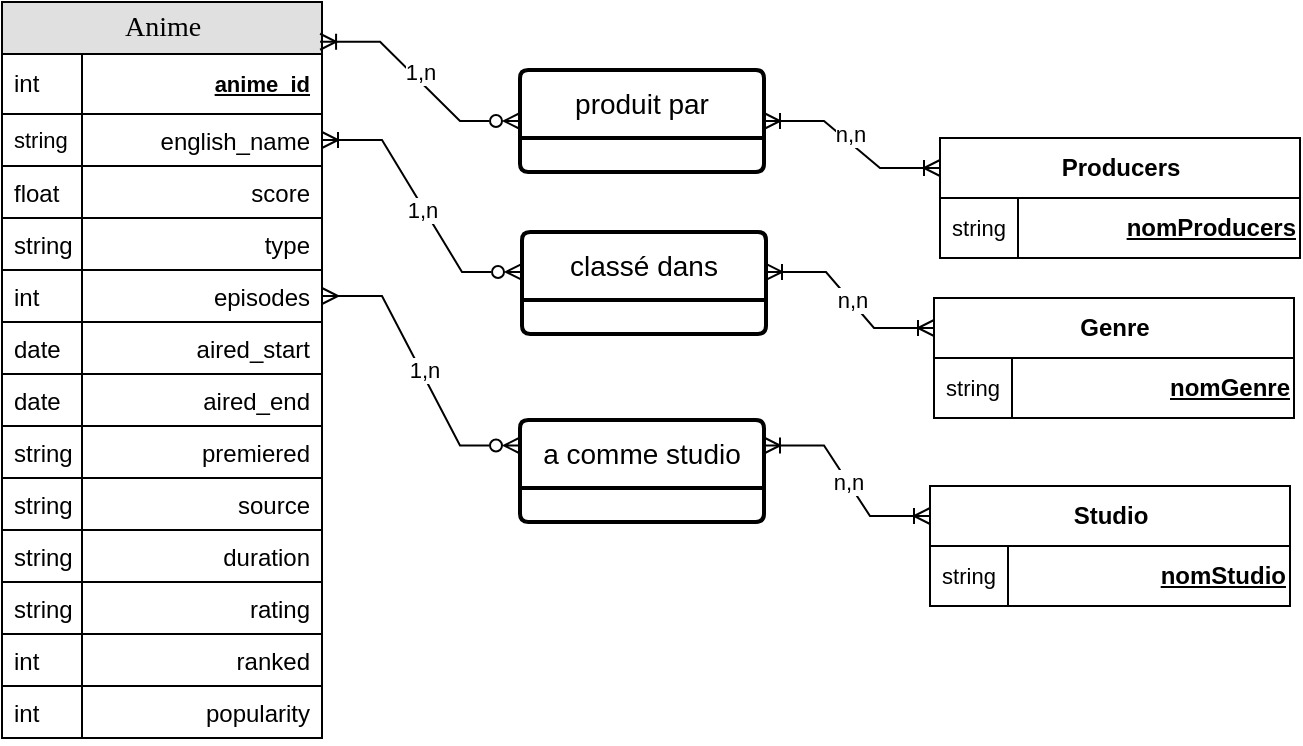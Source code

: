 <mxfile version="27.0.9">
  <diagram name="Page-1" id="e56a1550-8fbb-45ad-956c-1786394a9013">
    <mxGraphModel dx="1360" dy="841" grid="1" gridSize="1" guides="1" tooltips="1" connect="1" arrows="1" fold="1" page="1" pageScale="1" pageWidth="1100" pageHeight="850" background="none" math="0" shadow="0">
      <root>
        <mxCell id="0" />
        <mxCell id="1" parent="0" />
        <mxCell id="2e49270ec7c68f3f-30" value="Anime" style="swimlane;html=1;fontStyle=0;childLayout=stackLayout;horizontal=1;startSize=26;fillColor=#e0e0e0;horizontalStack=0;resizeParent=1;resizeLast=0;collapsible=1;marginBottom=0;swimlaneFillColor=#ffffff;align=center;rounded=0;shadow=0;comic=0;labelBackgroundColor=none;strokeWidth=1;fontFamily=Verdana;fontSize=14" parent="1" vertex="1">
          <mxGeometry x="176" y="143" width="160" height="368" as="geometry" />
        </mxCell>
        <mxCell id="2e49270ec7c68f3f-31" value="&lt;u&gt;anime_id&lt;/u&gt;" style="shape=partialRectangle;top=0;left=0;right=0;bottom=1;html=1;align=right;verticalAlign=middle;fillColor=none;spacingLeft=34;spacingRight=4;whiteSpace=wrap;overflow=hidden;rotatable=0;points=[[0,0.5],[1,0.5]];portConstraint=eastwest;dropTarget=0;fontStyle=1;fontSize=11;" parent="2e49270ec7c68f3f-30" vertex="1">
          <mxGeometry y="26" width="160" height="30" as="geometry" />
        </mxCell>
        <mxCell id="2e49270ec7c68f3f-32" value="int" style="shape=partialRectangle;top=0;left=0;bottom=0;html=1;fillColor=none;align=left;verticalAlign=middle;spacingLeft=4;spacingRight=4;whiteSpace=wrap;overflow=hidden;rotatable=0;points=[];portConstraint=eastwest;part=1;" parent="2e49270ec7c68f3f-31" vertex="1" connectable="0">
          <mxGeometry width="40" height="30" as="geometry" />
        </mxCell>
        <mxCell id="2e49270ec7c68f3f-33" value="english_name" style="shape=partialRectangle;top=0;left=0;right=0;bottom=1;html=1;align=right;verticalAlign=top;fillColor=none;spacingLeft=34;spacingRight=4;whiteSpace=wrap;overflow=hidden;rotatable=0;points=[[0,0.5],[1,0.5]];portConstraint=eastwest;dropTarget=0;" parent="2e49270ec7c68f3f-30" vertex="1">
          <mxGeometry y="56" width="160" height="26" as="geometry" />
        </mxCell>
        <mxCell id="2e49270ec7c68f3f-34" value="string" style="shape=partialRectangle;top=0;left=0;bottom=0;html=1;fillColor=none;align=left;verticalAlign=top;spacingLeft=4;spacingRight=4;whiteSpace=wrap;overflow=hidden;rotatable=0;points=[];portConstraint=eastwest;part=1;fontSize=11;" parent="2e49270ec7c68f3f-33" vertex="1" connectable="0">
          <mxGeometry width="40" height="26" as="geometry" />
        </mxCell>
        <mxCell id="2e49270ec7c68f3f-35" value="score" style="shape=partialRectangle;top=0;left=0;right=0;bottom=1;html=1;align=right;verticalAlign=top;fillColor=none;spacingLeft=34;spacingRight=4;whiteSpace=wrap;overflow=hidden;rotatable=0;points=[[0,0.5],[1,0.5]];portConstraint=eastwest;dropTarget=0;" parent="2e49270ec7c68f3f-30" vertex="1">
          <mxGeometry y="82" width="160" height="26" as="geometry" />
        </mxCell>
        <mxCell id="2e49270ec7c68f3f-36" value="float" style="shape=partialRectangle;top=0;left=0;bottom=0;html=1;fillColor=none;align=left;verticalAlign=top;spacingLeft=4;spacingRight=4;whiteSpace=wrap;overflow=hidden;rotatable=0;points=[];portConstraint=eastwest;part=1;" parent="2e49270ec7c68f3f-35" vertex="1" connectable="0">
          <mxGeometry width="40" height="26" as="geometry" />
        </mxCell>
        <mxCell id="2e49270ec7c68f3f-37" value="type" style="shape=partialRectangle;top=0;left=0;right=0;bottom=1;html=1;align=right;verticalAlign=top;fillColor=none;spacingLeft=34;spacingRight=4;whiteSpace=wrap;overflow=hidden;rotatable=0;points=[[0,0.5],[1,0.5]];portConstraint=eastwest;dropTarget=0;" parent="2e49270ec7c68f3f-30" vertex="1">
          <mxGeometry y="108" width="160" height="26" as="geometry" />
        </mxCell>
        <mxCell id="2e49270ec7c68f3f-38" value="string" style="shape=partialRectangle;top=0;left=0;bottom=0;html=1;fillColor=none;align=left;verticalAlign=top;spacingLeft=4;spacingRight=4;whiteSpace=wrap;overflow=hidden;rotatable=0;points=[];portConstraint=eastwest;part=1;" parent="2e49270ec7c68f3f-37" vertex="1" connectable="0">
          <mxGeometry width="40" height="26" as="geometry" />
        </mxCell>
        <mxCell id="OXoLeTTzwIceyK3M9q9g-5" value="episodes" style="shape=partialRectangle;top=0;left=0;right=0;bottom=1;html=1;align=right;verticalAlign=top;fillColor=none;spacingLeft=34;spacingRight=4;whiteSpace=wrap;overflow=hidden;rotatable=0;points=[[0,0.5],[1,0.5]];portConstraint=eastwest;dropTarget=0;" parent="2e49270ec7c68f3f-30" vertex="1">
          <mxGeometry y="134" width="160" height="26" as="geometry" />
        </mxCell>
        <mxCell id="OXoLeTTzwIceyK3M9q9g-6" value="int" style="shape=partialRectangle;top=0;left=0;bottom=0;html=1;fillColor=none;align=left;verticalAlign=top;spacingLeft=4;spacingRight=4;whiteSpace=wrap;overflow=hidden;rotatable=0;points=[];portConstraint=eastwest;part=1;" parent="OXoLeTTzwIceyK3M9q9g-5" vertex="1" connectable="0">
          <mxGeometry width="40" height="26" as="geometry" />
        </mxCell>
        <mxCell id="OXoLeTTzwIceyK3M9q9g-9" value="aired_start" style="shape=partialRectangle;top=0;left=0;right=0;bottom=1;html=1;align=right;verticalAlign=top;fillColor=none;spacingLeft=34;spacingRight=4;whiteSpace=wrap;overflow=hidden;rotatable=0;points=[[0,0.5],[1,0.5]];portConstraint=eastwest;dropTarget=0;" parent="2e49270ec7c68f3f-30" vertex="1">
          <mxGeometry y="160" width="160" height="26" as="geometry" />
        </mxCell>
        <mxCell id="OXoLeTTzwIceyK3M9q9g-10" value="date" style="shape=partialRectangle;top=0;left=0;bottom=0;html=1;fillColor=none;align=left;verticalAlign=top;spacingLeft=4;spacingRight=4;whiteSpace=wrap;overflow=hidden;rotatable=0;points=[];portConstraint=eastwest;part=1;" parent="OXoLeTTzwIceyK3M9q9g-9" vertex="1" connectable="0">
          <mxGeometry width="40" height="26" as="geometry" />
        </mxCell>
        <mxCell id="OXoLeTTzwIceyK3M9q9g-7" value="aired_end" style="shape=partialRectangle;top=0;left=0;right=0;bottom=1;html=1;align=right;verticalAlign=top;fillColor=none;spacingLeft=34;spacingRight=4;whiteSpace=wrap;overflow=hidden;rotatable=0;points=[[0,0.5],[1,0.5]];portConstraint=eastwest;dropTarget=0;" parent="2e49270ec7c68f3f-30" vertex="1">
          <mxGeometry y="186" width="160" height="26" as="geometry" />
        </mxCell>
        <mxCell id="OXoLeTTzwIceyK3M9q9g-8" value="date" style="shape=partialRectangle;top=0;left=0;bottom=0;html=1;fillColor=none;align=left;verticalAlign=top;spacingLeft=4;spacingRight=4;whiteSpace=wrap;overflow=hidden;rotatable=0;points=[];portConstraint=eastwest;part=1;" parent="OXoLeTTzwIceyK3M9q9g-7" vertex="1" connectable="0">
          <mxGeometry width="40" height="26" as="geometry" />
        </mxCell>
        <mxCell id="OXoLeTTzwIceyK3M9q9g-11" value="premiered" style="shape=partialRectangle;top=0;left=0;right=0;bottom=1;html=1;align=right;verticalAlign=top;fillColor=none;spacingLeft=34;spacingRight=4;whiteSpace=wrap;overflow=hidden;rotatable=0;points=[[0,0.5],[1,0.5]];portConstraint=eastwest;dropTarget=0;" parent="2e49270ec7c68f3f-30" vertex="1">
          <mxGeometry y="212" width="160" height="26" as="geometry" />
        </mxCell>
        <mxCell id="OXoLeTTzwIceyK3M9q9g-12" value="string" style="shape=partialRectangle;top=0;left=0;bottom=0;html=1;fillColor=none;align=left;verticalAlign=top;spacingLeft=4;spacingRight=4;whiteSpace=wrap;overflow=hidden;rotatable=0;points=[];portConstraint=eastwest;part=1;" parent="OXoLeTTzwIceyK3M9q9g-11" vertex="1" connectable="0">
          <mxGeometry width="40" height="26" as="geometry" />
        </mxCell>
        <mxCell id="OXoLeTTzwIceyK3M9q9g-13" value="source" style="shape=partialRectangle;top=0;left=0;right=0;bottom=1;html=1;align=right;verticalAlign=top;fillColor=none;spacingLeft=34;spacingRight=4;whiteSpace=wrap;overflow=hidden;rotatable=0;points=[[0,0.5],[1,0.5]];portConstraint=eastwest;dropTarget=0;" parent="2e49270ec7c68f3f-30" vertex="1">
          <mxGeometry y="238" width="160" height="26" as="geometry" />
        </mxCell>
        <mxCell id="OXoLeTTzwIceyK3M9q9g-14" value="string" style="shape=partialRectangle;top=0;left=0;bottom=0;html=1;fillColor=none;align=left;verticalAlign=top;spacingLeft=4;spacingRight=4;whiteSpace=wrap;overflow=hidden;rotatable=0;points=[];portConstraint=eastwest;part=1;" parent="OXoLeTTzwIceyK3M9q9g-13" vertex="1" connectable="0">
          <mxGeometry width="40" height="26" as="geometry" />
        </mxCell>
        <mxCell id="OXoLeTTzwIceyK3M9q9g-15" value="duration" style="shape=partialRectangle;top=0;left=0;right=0;bottom=1;html=1;align=right;verticalAlign=top;fillColor=none;spacingLeft=34;spacingRight=4;whiteSpace=wrap;overflow=hidden;rotatable=0;points=[[0,0.5],[1,0.5]];portConstraint=eastwest;dropTarget=0;" parent="2e49270ec7c68f3f-30" vertex="1">
          <mxGeometry y="264" width="160" height="26" as="geometry" />
        </mxCell>
        <mxCell id="OXoLeTTzwIceyK3M9q9g-16" value="string" style="shape=partialRectangle;top=0;left=0;bottom=0;html=1;fillColor=none;align=left;verticalAlign=top;spacingLeft=4;spacingRight=4;whiteSpace=wrap;overflow=hidden;rotatable=0;points=[];portConstraint=eastwest;part=1;" parent="OXoLeTTzwIceyK3M9q9g-15" vertex="1" connectable="0">
          <mxGeometry width="40" height="26" as="geometry" />
        </mxCell>
        <mxCell id="OXoLeTTzwIceyK3M9q9g-17" value="rating" style="shape=partialRectangle;top=0;left=0;right=0;bottom=1;html=1;align=right;verticalAlign=top;fillColor=none;spacingLeft=34;spacingRight=4;whiteSpace=wrap;overflow=hidden;rotatable=0;points=[[0,0.5],[1,0.5]];portConstraint=eastwest;dropTarget=0;" parent="2e49270ec7c68f3f-30" vertex="1">
          <mxGeometry y="290" width="160" height="26" as="geometry" />
        </mxCell>
        <mxCell id="OXoLeTTzwIceyK3M9q9g-18" value="string" style="shape=partialRectangle;top=0;left=0;bottom=0;html=1;fillColor=none;align=left;verticalAlign=top;spacingLeft=4;spacingRight=4;whiteSpace=wrap;overflow=hidden;rotatable=0;points=[];portConstraint=eastwest;part=1;" parent="OXoLeTTzwIceyK3M9q9g-17" vertex="1" connectable="0">
          <mxGeometry width="40" height="26" as="geometry" />
        </mxCell>
        <mxCell id="OXoLeTTzwIceyK3M9q9g-19" value="ranked" style="shape=partialRectangle;top=0;left=0;right=0;bottom=1;html=1;align=right;verticalAlign=top;fillColor=none;spacingLeft=34;spacingRight=4;whiteSpace=wrap;overflow=hidden;rotatable=0;points=[[0,0.5],[1,0.5]];portConstraint=eastwest;dropTarget=0;" parent="2e49270ec7c68f3f-30" vertex="1">
          <mxGeometry y="316" width="160" height="26" as="geometry" />
        </mxCell>
        <mxCell id="OXoLeTTzwIceyK3M9q9g-20" value="int" style="shape=partialRectangle;top=0;left=0;bottom=0;html=1;fillColor=none;align=left;verticalAlign=top;spacingLeft=4;spacingRight=4;whiteSpace=wrap;overflow=hidden;rotatable=0;points=[];portConstraint=eastwest;part=1;" parent="OXoLeTTzwIceyK3M9q9g-19" vertex="1" connectable="0">
          <mxGeometry width="40" height="26" as="geometry" />
        </mxCell>
        <mxCell id="OXoLeTTzwIceyK3M9q9g-21" value="popularity" style="shape=partialRectangle;top=0;left=0;right=0;bottom=1;html=1;align=right;verticalAlign=top;fillColor=none;spacingLeft=34;spacingRight=4;whiteSpace=wrap;overflow=hidden;rotatable=0;points=[[0,0.5],[1,0.5]];portConstraint=eastwest;dropTarget=0;" parent="2e49270ec7c68f3f-30" vertex="1">
          <mxGeometry y="342" width="160" height="26" as="geometry" />
        </mxCell>
        <mxCell id="OXoLeTTzwIceyK3M9q9g-22" value="int" style="shape=partialRectangle;top=0;left=0;bottom=0;html=1;fillColor=none;align=left;verticalAlign=top;spacingLeft=4;spacingRight=4;whiteSpace=wrap;overflow=hidden;rotatable=0;points=[];portConstraint=eastwest;part=1;" parent="OXoLeTTzwIceyK3M9q9g-21" vertex="1" connectable="0">
          <mxGeometry width="40" height="26" as="geometry" />
        </mxCell>
        <mxCell id="OXoLeTTzwIceyK3M9q9g-23" value="produit par" style="swimlane;childLayout=stackLayout;horizontal=1;startSize=34;horizontalStack=0;rounded=1;fontSize=14;fontStyle=0;strokeWidth=2;resizeParent=0;resizeLast=1;shadow=0;dashed=0;align=center;arcSize=4;whiteSpace=wrap;html=1;" parent="1" vertex="1">
          <mxGeometry x="435" y="177" width="122" height="51" as="geometry" />
        </mxCell>
        <mxCell id="OXoLeTTzwIceyK3M9q9g-25" value="Producers" style="shape=table;startSize=30;container=1;collapsible=1;childLayout=tableLayout;fixedRows=1;rowLines=0;fontStyle=1;align=center;resizeLast=1;html=1;" parent="1" vertex="1">
          <mxGeometry x="645" y="211" width="180" height="60" as="geometry" />
        </mxCell>
        <mxCell id="OXoLeTTzwIceyK3M9q9g-26" value="" style="shape=tableRow;horizontal=0;startSize=0;swimlaneHead=0;swimlaneBody=0;fillColor=none;collapsible=0;dropTarget=0;points=[[0,0.5],[1,0.5]];portConstraint=eastwest;top=0;left=0;right=0;bottom=1;" parent="OXoLeTTzwIceyK3M9q9g-25" vertex="1">
          <mxGeometry y="30" width="180" height="30" as="geometry" />
        </mxCell>
        <mxCell id="OXoLeTTzwIceyK3M9q9g-27" value="string" style="shape=partialRectangle;connectable=0;fillColor=none;top=0;left=0;bottom=0;right=0;fontStyle=0;overflow=hidden;whiteSpace=wrap;html=1;fontSize=11;" parent="OXoLeTTzwIceyK3M9q9g-26" vertex="1">
          <mxGeometry width="39" height="30" as="geometry">
            <mxRectangle width="39" height="30" as="alternateBounds" />
          </mxGeometry>
        </mxCell>
        <mxCell id="OXoLeTTzwIceyK3M9q9g-28" value="&lt;u&gt;nomProducers&lt;/u&gt;" style="shape=partialRectangle;connectable=0;fillColor=none;top=0;left=0;bottom=0;right=0;align=right;spacingLeft=6;fontStyle=1;overflow=hidden;whiteSpace=wrap;html=1;" parent="OXoLeTTzwIceyK3M9q9g-26" vertex="1">
          <mxGeometry x="39" width="141" height="30" as="geometry">
            <mxRectangle width="141" height="30" as="alternateBounds" />
          </mxGeometry>
        </mxCell>
        <mxCell id="OXoLeTTzwIceyK3M9q9g-38" value="classé dans" style="swimlane;childLayout=stackLayout;horizontal=1;startSize=34;horizontalStack=0;rounded=1;fontSize=14;fontStyle=0;strokeWidth=2;resizeParent=0;resizeLast=1;shadow=0;dashed=0;align=center;arcSize=4;whiteSpace=wrap;html=1;" parent="1" vertex="1">
          <mxGeometry x="436" y="258" width="122" height="51" as="geometry" />
        </mxCell>
        <mxCell id="OXoLeTTzwIceyK3M9q9g-39" value="Genre" style="shape=table;startSize=30;container=1;collapsible=1;childLayout=tableLayout;fixedRows=1;rowLines=0;fontStyle=1;align=center;resizeLast=1;html=1;" parent="1" vertex="1">
          <mxGeometry x="642" y="291" width="180" height="60" as="geometry" />
        </mxCell>
        <mxCell id="OXoLeTTzwIceyK3M9q9g-40" value="" style="shape=tableRow;horizontal=0;startSize=0;swimlaneHead=0;swimlaneBody=0;fillColor=none;collapsible=0;dropTarget=0;points=[[0,0.5],[1,0.5]];portConstraint=eastwest;top=0;left=0;right=0;bottom=1;" parent="OXoLeTTzwIceyK3M9q9g-39" vertex="1">
          <mxGeometry y="30" width="180" height="30" as="geometry" />
        </mxCell>
        <mxCell id="OXoLeTTzwIceyK3M9q9g-41" value="string" style="shape=partialRectangle;connectable=0;fillColor=none;top=0;left=0;bottom=0;right=0;fontStyle=0;overflow=hidden;whiteSpace=wrap;html=1;fontSize=11;" parent="OXoLeTTzwIceyK3M9q9g-40" vertex="1">
          <mxGeometry width="39" height="30" as="geometry">
            <mxRectangle width="39" height="30" as="alternateBounds" />
          </mxGeometry>
        </mxCell>
        <mxCell id="OXoLeTTzwIceyK3M9q9g-42" value="&lt;u&gt;nomGenre&lt;/u&gt;" style="shape=partialRectangle;connectable=0;fillColor=none;top=0;left=0;bottom=0;right=0;align=right;spacingLeft=6;fontStyle=1;overflow=hidden;whiteSpace=wrap;html=1;" parent="OXoLeTTzwIceyK3M9q9g-40" vertex="1">
          <mxGeometry x="39" width="141" height="30" as="geometry">
            <mxRectangle width="141" height="30" as="alternateBounds" />
          </mxGeometry>
        </mxCell>
        <mxCell id="OXoLeTTzwIceyK3M9q9g-43" value="a comme studio" style="swimlane;childLayout=stackLayout;horizontal=1;startSize=34;horizontalStack=0;rounded=1;fontSize=14;fontStyle=0;strokeWidth=2;resizeParent=0;resizeLast=1;shadow=0;dashed=0;align=center;arcSize=4;whiteSpace=wrap;html=1;" parent="1" vertex="1">
          <mxGeometry x="435" y="352" width="122" height="51" as="geometry" />
        </mxCell>
        <mxCell id="OXoLeTTzwIceyK3M9q9g-45" value="Studio" style="shape=table;startSize=30;container=1;collapsible=1;childLayout=tableLayout;fixedRows=1;rowLines=0;fontStyle=1;align=center;resizeLast=1;html=1;" parent="1" vertex="1">
          <mxGeometry x="640" y="385" width="180" height="60" as="geometry" />
        </mxCell>
        <mxCell id="OXoLeTTzwIceyK3M9q9g-46" value="" style="shape=tableRow;horizontal=0;startSize=0;swimlaneHead=0;swimlaneBody=0;fillColor=none;collapsible=0;dropTarget=0;points=[[0,0.5],[1,0.5]];portConstraint=eastwest;top=0;left=0;right=0;bottom=1;" parent="OXoLeTTzwIceyK3M9q9g-45" vertex="1">
          <mxGeometry y="30" width="180" height="30" as="geometry" />
        </mxCell>
        <mxCell id="OXoLeTTzwIceyK3M9q9g-47" value="string" style="shape=partialRectangle;connectable=0;fillColor=none;top=0;left=0;bottom=0;right=0;fontStyle=0;overflow=hidden;whiteSpace=wrap;html=1;fontSize=11;" parent="OXoLeTTzwIceyK3M9q9g-46" vertex="1">
          <mxGeometry width="39" height="30" as="geometry">
            <mxRectangle width="39" height="30" as="alternateBounds" />
          </mxGeometry>
        </mxCell>
        <mxCell id="OXoLeTTzwIceyK3M9q9g-48" value="&lt;u&gt;nomStudio&lt;/u&gt;" style="shape=partialRectangle;connectable=0;fillColor=none;top=0;left=0;bottom=0;right=0;align=right;spacingLeft=6;fontStyle=1;overflow=hidden;whiteSpace=wrap;html=1;" parent="OXoLeTTzwIceyK3M9q9g-46" vertex="1">
          <mxGeometry x="39" width="141" height="30" as="geometry">
            <mxRectangle width="141" height="30" as="alternateBounds" />
          </mxGeometry>
        </mxCell>
        <mxCell id="EH-NStc6Fve-o80Ex_cl-1" value="" style="edgeStyle=entityRelationEdgeStyle;fontSize=12;html=1;endArrow=ERzeroToMany;startArrow=ERoneToMany;rounded=0;exitX=0.994;exitY=0.054;exitDx=0;exitDy=0;exitPerimeter=0;entryX=0;entryY=0.5;entryDx=0;entryDy=0;startFill=0;endFill=0;" parent="1" source="2e49270ec7c68f3f-30" target="OXoLeTTzwIceyK3M9q9g-23" edge="1">
          <mxGeometry width="100" height="100" relative="1" as="geometry">
            <mxPoint x="424" y="704" as="sourcePoint" />
            <mxPoint x="524" y="604" as="targetPoint" />
            <Array as="points">
              <mxPoint x="311" y="832" />
            </Array>
          </mxGeometry>
        </mxCell>
        <mxCell id="EH-NStc6Fve-o80Ex_cl-8" value="n,n" style="edgeLabel;html=1;align=center;verticalAlign=middle;resizable=0;points=[];" parent="EH-NStc6Fve-o80Ex_cl-1" vertex="1" connectable="0">
          <mxGeometry x="-0.081" y="3" relative="1" as="geometry">
            <mxPoint x="1" as="offset" />
          </mxGeometry>
        </mxCell>
        <mxCell id="EH-NStc6Fve-o80Ex_cl-14" value="1,n" style="edgeLabel;html=1;align=center;verticalAlign=middle;resizable=0;points=[];" parent="EH-NStc6Fve-o80Ex_cl-1" vertex="1" connectable="0">
          <mxGeometry x="-0.081" y="3" relative="1" as="geometry">
            <mxPoint x="1" as="offset" />
          </mxGeometry>
        </mxCell>
        <mxCell id="EH-NStc6Fve-o80Ex_cl-3" value="" style="edgeStyle=entityRelationEdgeStyle;fontSize=12;html=1;endArrow=ERoneToMany;startArrow=ERoneToMany;rounded=0;exitX=1;exitY=0.5;exitDx=0;exitDy=0;entryX=0;entryY=0.25;entryDx=0;entryDy=0;endFill=0;" parent="1" source="OXoLeTTzwIceyK3M9q9g-23" target="OXoLeTTzwIceyK3M9q9g-25" edge="1">
          <mxGeometry width="100" height="100" relative="1" as="geometry">
            <mxPoint x="408" y="244" as="sourcePoint" />
            <mxPoint x="508" y="284" as="targetPoint" />
            <Array as="points">
              <mxPoint x="384" y="913" />
            </Array>
          </mxGeometry>
        </mxCell>
        <mxCell id="EH-NStc6Fve-o80Ex_cl-11" value="n,n" style="edgeLabel;html=1;align=center;verticalAlign=middle;resizable=0;points=[];" parent="EH-NStc6Fve-o80Ex_cl-3" vertex="1" connectable="0">
          <mxGeometry x="-0.086" y="3" relative="1" as="geometry">
            <mxPoint as="offset" />
          </mxGeometry>
        </mxCell>
        <mxCell id="EH-NStc6Fve-o80Ex_cl-4" value="" style="edgeStyle=entityRelationEdgeStyle;fontSize=12;html=1;endArrow=ERzeroToMany;startArrow=ERoneToMany;rounded=0;exitX=1;exitY=0.5;exitDx=0;exitDy=0;entryX=0;entryY=0.392;entryDx=0;entryDy=0;entryPerimeter=0;startFill=0;endFill=0;" parent="1" source="2e49270ec7c68f3f-33" target="OXoLeTTzwIceyK3M9q9g-38" edge="1">
          <mxGeometry width="100" height="100" relative="1" as="geometry">
            <mxPoint x="358" y="243" as="sourcePoint" />
            <mxPoint x="458" y="283" as="targetPoint" />
            <Array as="points">
              <mxPoint x="334" y="912" />
            </Array>
          </mxGeometry>
        </mxCell>
        <mxCell id="EH-NStc6Fve-o80Ex_cl-15" value="1,n" style="edgeLabel;html=1;align=center;verticalAlign=middle;resizable=0;points=[];" parent="EH-NStc6Fve-o80Ex_cl-4" vertex="1" connectable="0">
          <mxGeometry x="0.025" y="-1" relative="1" as="geometry">
            <mxPoint as="offset" />
          </mxGeometry>
        </mxCell>
        <mxCell id="EH-NStc6Fve-o80Ex_cl-5" value="" style="edgeStyle=entityRelationEdgeStyle;fontSize=12;html=1;endArrow=ERoneToMany;startArrow=ERoneToMany;rounded=0;exitX=1;exitY=0.392;exitDx=0;exitDy=0;entryX=0;entryY=0.25;entryDx=0;entryDy=0;exitPerimeter=0;endFill=0;" parent="1" source="OXoLeTTzwIceyK3M9q9g-38" target="OXoLeTTzwIceyK3M9q9g-39" edge="1">
          <mxGeometry width="100" height="100" relative="1" as="geometry">
            <mxPoint x="556" y="311" as="sourcePoint" />
            <mxPoint x="644" y="334" as="targetPoint" />
            <Array as="points">
              <mxPoint x="383" y="1021" />
              <mxPoint x="474" y="428" />
              <mxPoint x="492" y="410" />
              <mxPoint x="392" y="411" />
            </Array>
          </mxGeometry>
        </mxCell>
        <mxCell id="EH-NStc6Fve-o80Ex_cl-18" value="n,n" style="edgeLabel;html=1;align=center;verticalAlign=middle;resizable=0;points=[];" parent="EH-NStc6Fve-o80Ex_cl-5" vertex="1" connectable="0">
          <mxGeometry x="0.164" y="-2" relative="1" as="geometry">
            <mxPoint x="-3" y="-8" as="offset" />
          </mxGeometry>
        </mxCell>
        <mxCell id="EH-NStc6Fve-o80Ex_cl-6" value="" style="edgeStyle=entityRelationEdgeStyle;fontSize=12;html=1;endArrow=ERzeroToMany;startArrow=ERmany;rounded=0;exitX=1;exitY=0.5;exitDx=0;exitDy=0;entryX=0;entryY=0.25;entryDx=0;entryDy=0;startFill=0;endFill=0;" parent="1" source="OXoLeTTzwIceyK3M9q9g-5" target="OXoLeTTzwIceyK3M9q9g-43" edge="1">
          <mxGeometry width="100" height="100" relative="1" as="geometry">
            <mxPoint x="368" y="306" as="sourcePoint" />
            <mxPoint x="468" y="400" as="targetPoint" />
            <Array as="points">
              <mxPoint x="366" y="1034" />
            </Array>
          </mxGeometry>
        </mxCell>
        <mxCell id="EH-NStc6Fve-o80Ex_cl-16" value="1,n" style="edgeLabel;html=1;align=center;verticalAlign=middle;resizable=0;points=[];" parent="EH-NStc6Fve-o80Ex_cl-6" vertex="1" connectable="0">
          <mxGeometry x="0.005" y="2" relative="1" as="geometry">
            <mxPoint x="-1" as="offset" />
          </mxGeometry>
        </mxCell>
        <mxCell id="EH-NStc6Fve-o80Ex_cl-7" value="" style="edgeStyle=entityRelationEdgeStyle;fontSize=12;html=1;endArrow=ERoneToMany;startArrow=ERoneToMany;rounded=0;exitX=1;exitY=0.25;exitDx=0;exitDy=0;entryX=0;entryY=0.25;entryDx=0;entryDy=0;endFill=0;" parent="1" source="OXoLeTTzwIceyK3M9q9g-43" target="OXoLeTTzwIceyK3M9q9g-45" edge="1">
          <mxGeometry width="100" height="100" relative="1" as="geometry">
            <mxPoint x="545" y="419" as="sourcePoint" />
            <mxPoint x="629" y="447" as="targetPoint" />
            <Array as="points">
              <mxPoint x="370" y="1162" />
              <mxPoint x="461" y="569" />
              <mxPoint x="479" y="551" />
              <mxPoint x="379" y="552" />
            </Array>
          </mxGeometry>
        </mxCell>
        <mxCell id="EH-NStc6Fve-o80Ex_cl-19" value="n,n" style="edgeLabel;html=1;align=center;verticalAlign=middle;resizable=0;points=[];" parent="EH-NStc6Fve-o80Ex_cl-7" vertex="1" connectable="0">
          <mxGeometry x="-0.006" y="-2" relative="1" as="geometry">
            <mxPoint x="2" as="offset" />
          </mxGeometry>
        </mxCell>
      </root>
    </mxGraphModel>
  </diagram>
</mxfile>
